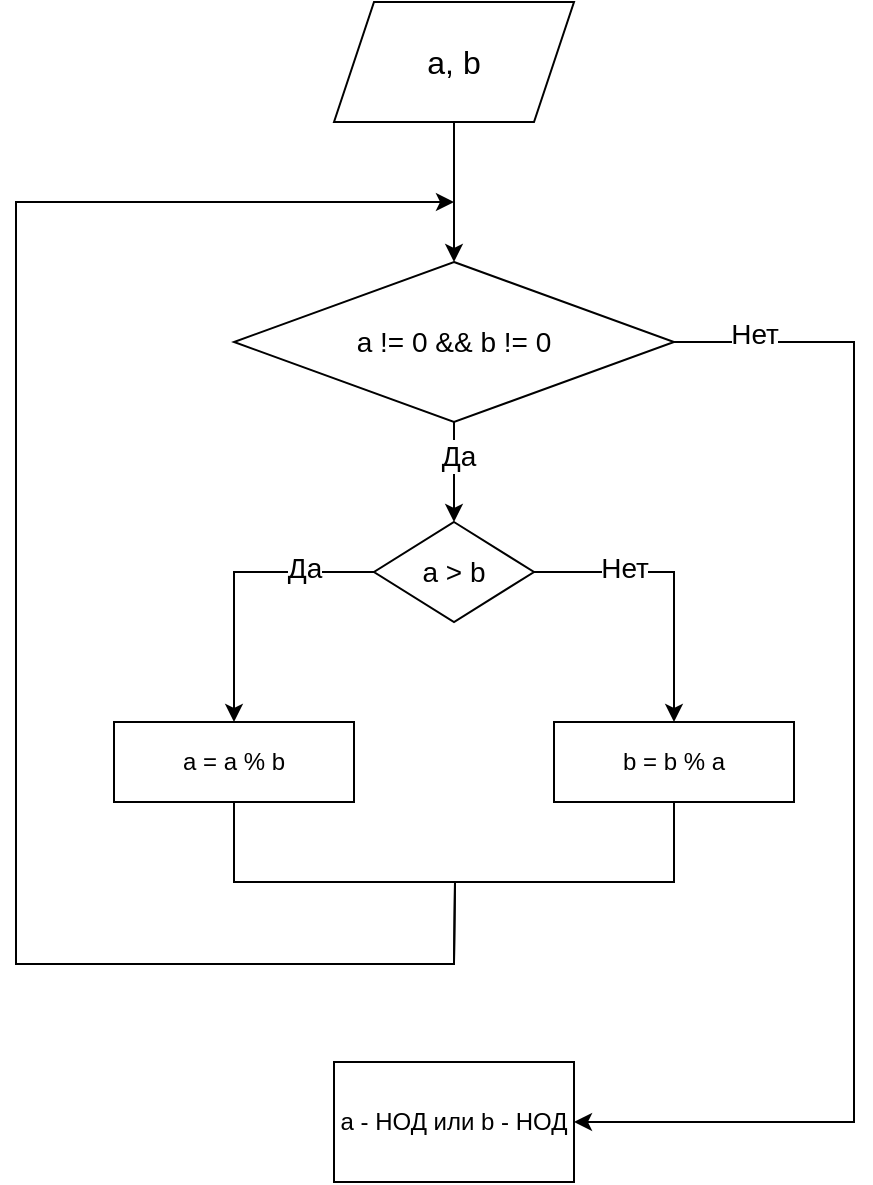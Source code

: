<mxfile version="22.0.3" type="device">
  <diagram name="Page-1" id="67tnXndwFVmNS6MRkziw">
    <mxGraphModel dx="1194" dy="806" grid="1" gridSize="10" guides="1" tooltips="1" connect="1" arrows="1" fold="1" page="1" pageScale="1" pageWidth="583" pageHeight="827" math="0" shadow="0">
      <root>
        <mxCell id="0" />
        <mxCell id="1" parent="0" />
        <mxCell id="-xaGTs9HEYZBpQxBa7Qu-3" value="" style="edgeStyle=orthogonalEdgeStyle;rounded=0;orthogonalLoop=1;jettySize=auto;html=1;" edge="1" parent="1" source="-xaGTs9HEYZBpQxBa7Qu-1" target="-xaGTs9HEYZBpQxBa7Qu-2">
          <mxGeometry relative="1" as="geometry" />
        </mxCell>
        <mxCell id="-xaGTs9HEYZBpQxBa7Qu-1" value="&lt;font style=&quot;font-size: 16px;&quot;&gt;a, b&lt;/font&gt;" style="shape=parallelogram;perimeter=parallelogramPerimeter;whiteSpace=wrap;html=1;fixedSize=1;" vertex="1" parent="1">
          <mxGeometry x="200" y="40" width="120" height="60" as="geometry" />
        </mxCell>
        <mxCell id="-xaGTs9HEYZBpQxBa7Qu-5" value="" style="edgeStyle=orthogonalEdgeStyle;rounded=0;orthogonalLoop=1;jettySize=auto;html=1;" edge="1" parent="1" source="-xaGTs9HEYZBpQxBa7Qu-2" target="-xaGTs9HEYZBpQxBa7Qu-4">
          <mxGeometry relative="1" as="geometry">
            <Array as="points">
              <mxPoint x="460" y="210" />
            </Array>
          </mxGeometry>
        </mxCell>
        <mxCell id="-xaGTs9HEYZBpQxBa7Qu-7" value="Нет" style="edgeLabel;html=1;align=center;verticalAlign=middle;resizable=0;points=[];fontSize=14;" vertex="1" connectable="0" parent="-xaGTs9HEYZBpQxBa7Qu-5">
          <mxGeometry x="-0.9" y="4" relative="1" as="geometry">
            <mxPoint x="9" as="offset" />
          </mxGeometry>
        </mxCell>
        <mxCell id="-xaGTs9HEYZBpQxBa7Qu-9" value="" style="edgeStyle=orthogonalEdgeStyle;rounded=0;orthogonalLoop=1;jettySize=auto;html=1;" edge="1" parent="1" source="-xaGTs9HEYZBpQxBa7Qu-2" target="-xaGTs9HEYZBpQxBa7Qu-8">
          <mxGeometry relative="1" as="geometry" />
        </mxCell>
        <mxCell id="-xaGTs9HEYZBpQxBa7Qu-17" value="&lt;font style=&quot;font-size: 14px;&quot;&gt;Да&lt;/font&gt;" style="edgeLabel;html=1;align=center;verticalAlign=middle;resizable=0;points=[];" vertex="1" connectable="0" parent="-xaGTs9HEYZBpQxBa7Qu-9">
          <mxGeometry x="-0.32" y="2" relative="1" as="geometry">
            <mxPoint as="offset" />
          </mxGeometry>
        </mxCell>
        <mxCell id="-xaGTs9HEYZBpQxBa7Qu-2" value="&lt;font style=&quot;font-size: 14px;&quot;&gt;a != 0 &amp;amp;&amp;amp; b != 0&lt;/font&gt;" style="rhombus;whiteSpace=wrap;html=1;" vertex="1" parent="1">
          <mxGeometry x="150" y="170" width="220" height="80" as="geometry" />
        </mxCell>
        <mxCell id="-xaGTs9HEYZBpQxBa7Qu-4" value="a - НОД или b - НОД" style="whiteSpace=wrap;html=1;" vertex="1" parent="1">
          <mxGeometry x="200" y="570" width="120" height="60" as="geometry" />
        </mxCell>
        <mxCell id="-xaGTs9HEYZBpQxBa7Qu-11" value="" style="edgeStyle=orthogonalEdgeStyle;rounded=0;orthogonalLoop=1;jettySize=auto;html=1;" edge="1" parent="1" source="-xaGTs9HEYZBpQxBa7Qu-8" target="-xaGTs9HEYZBpQxBa7Qu-10">
          <mxGeometry relative="1" as="geometry" />
        </mxCell>
        <mxCell id="-xaGTs9HEYZBpQxBa7Qu-18" value="&lt;font style=&quot;font-size: 14px;&quot;&gt;Нет&lt;/font&gt;" style="edgeLabel;html=1;align=center;verticalAlign=middle;resizable=0;points=[];" vertex="1" connectable="0" parent="-xaGTs9HEYZBpQxBa7Qu-11">
          <mxGeometry x="-0.379" y="2" relative="1" as="geometry">
            <mxPoint as="offset" />
          </mxGeometry>
        </mxCell>
        <mxCell id="-xaGTs9HEYZBpQxBa7Qu-13" value="" style="edgeStyle=orthogonalEdgeStyle;rounded=0;orthogonalLoop=1;jettySize=auto;html=1;" edge="1" parent="1" source="-xaGTs9HEYZBpQxBa7Qu-8" target="-xaGTs9HEYZBpQxBa7Qu-12">
          <mxGeometry relative="1" as="geometry" />
        </mxCell>
        <mxCell id="-xaGTs9HEYZBpQxBa7Qu-19" value="&lt;font style=&quot;font-size: 14px;&quot;&gt;Да&lt;/font&gt;" style="edgeLabel;html=1;align=center;verticalAlign=middle;resizable=0;points=[];" vertex="1" connectable="0" parent="-xaGTs9HEYZBpQxBa7Qu-13">
          <mxGeometry x="-0.517" y="-2" relative="1" as="geometry">
            <mxPoint as="offset" />
          </mxGeometry>
        </mxCell>
        <mxCell id="-xaGTs9HEYZBpQxBa7Qu-8" value="&lt;font style=&quot;font-size: 14px;&quot;&gt;a &amp;gt; b&lt;/font&gt;" style="rhombus;whiteSpace=wrap;html=1;" vertex="1" parent="1">
          <mxGeometry x="220" y="300" width="80" height="50" as="geometry" />
        </mxCell>
        <mxCell id="-xaGTs9HEYZBpQxBa7Qu-15" style="edgeStyle=orthogonalEdgeStyle;rounded=0;orthogonalLoop=1;jettySize=auto;html=1;exitX=0.5;exitY=1;exitDx=0;exitDy=0;endArrow=none;endFill=0;" edge="1" parent="1" source="-xaGTs9HEYZBpQxBa7Qu-10">
          <mxGeometry relative="1" as="geometry">
            <mxPoint x="260" y="520" as="targetPoint" />
          </mxGeometry>
        </mxCell>
        <mxCell id="-xaGTs9HEYZBpQxBa7Qu-10" value="b = b % a" style="whiteSpace=wrap;html=1;" vertex="1" parent="1">
          <mxGeometry x="310" y="400" width="120" height="40" as="geometry" />
        </mxCell>
        <mxCell id="-xaGTs9HEYZBpQxBa7Qu-14" style="edgeStyle=orthogonalEdgeStyle;rounded=0;orthogonalLoop=1;jettySize=auto;html=1;exitX=0.5;exitY=1;exitDx=0;exitDy=0;endArrow=none;endFill=0;" edge="1" parent="1" source="-xaGTs9HEYZBpQxBa7Qu-12">
          <mxGeometry relative="1" as="geometry">
            <mxPoint x="260" y="520" as="targetPoint" />
          </mxGeometry>
        </mxCell>
        <mxCell id="-xaGTs9HEYZBpQxBa7Qu-12" value="a = a % b" style="whiteSpace=wrap;html=1;" vertex="1" parent="1">
          <mxGeometry x="90" y="400" width="120" height="40" as="geometry" />
        </mxCell>
        <mxCell id="-xaGTs9HEYZBpQxBa7Qu-16" value="" style="endArrow=classic;html=1;rounded=0;edgeStyle=orthogonalEdgeStyle;" edge="1" parent="1">
          <mxGeometry width="50" height="50" relative="1" as="geometry">
            <mxPoint x="260" y="520" as="sourcePoint" />
            <mxPoint x="260" y="140" as="targetPoint" />
            <Array as="points">
              <mxPoint x="260" y="521" />
              <mxPoint x="41" y="521" />
            </Array>
          </mxGeometry>
        </mxCell>
      </root>
    </mxGraphModel>
  </diagram>
</mxfile>
